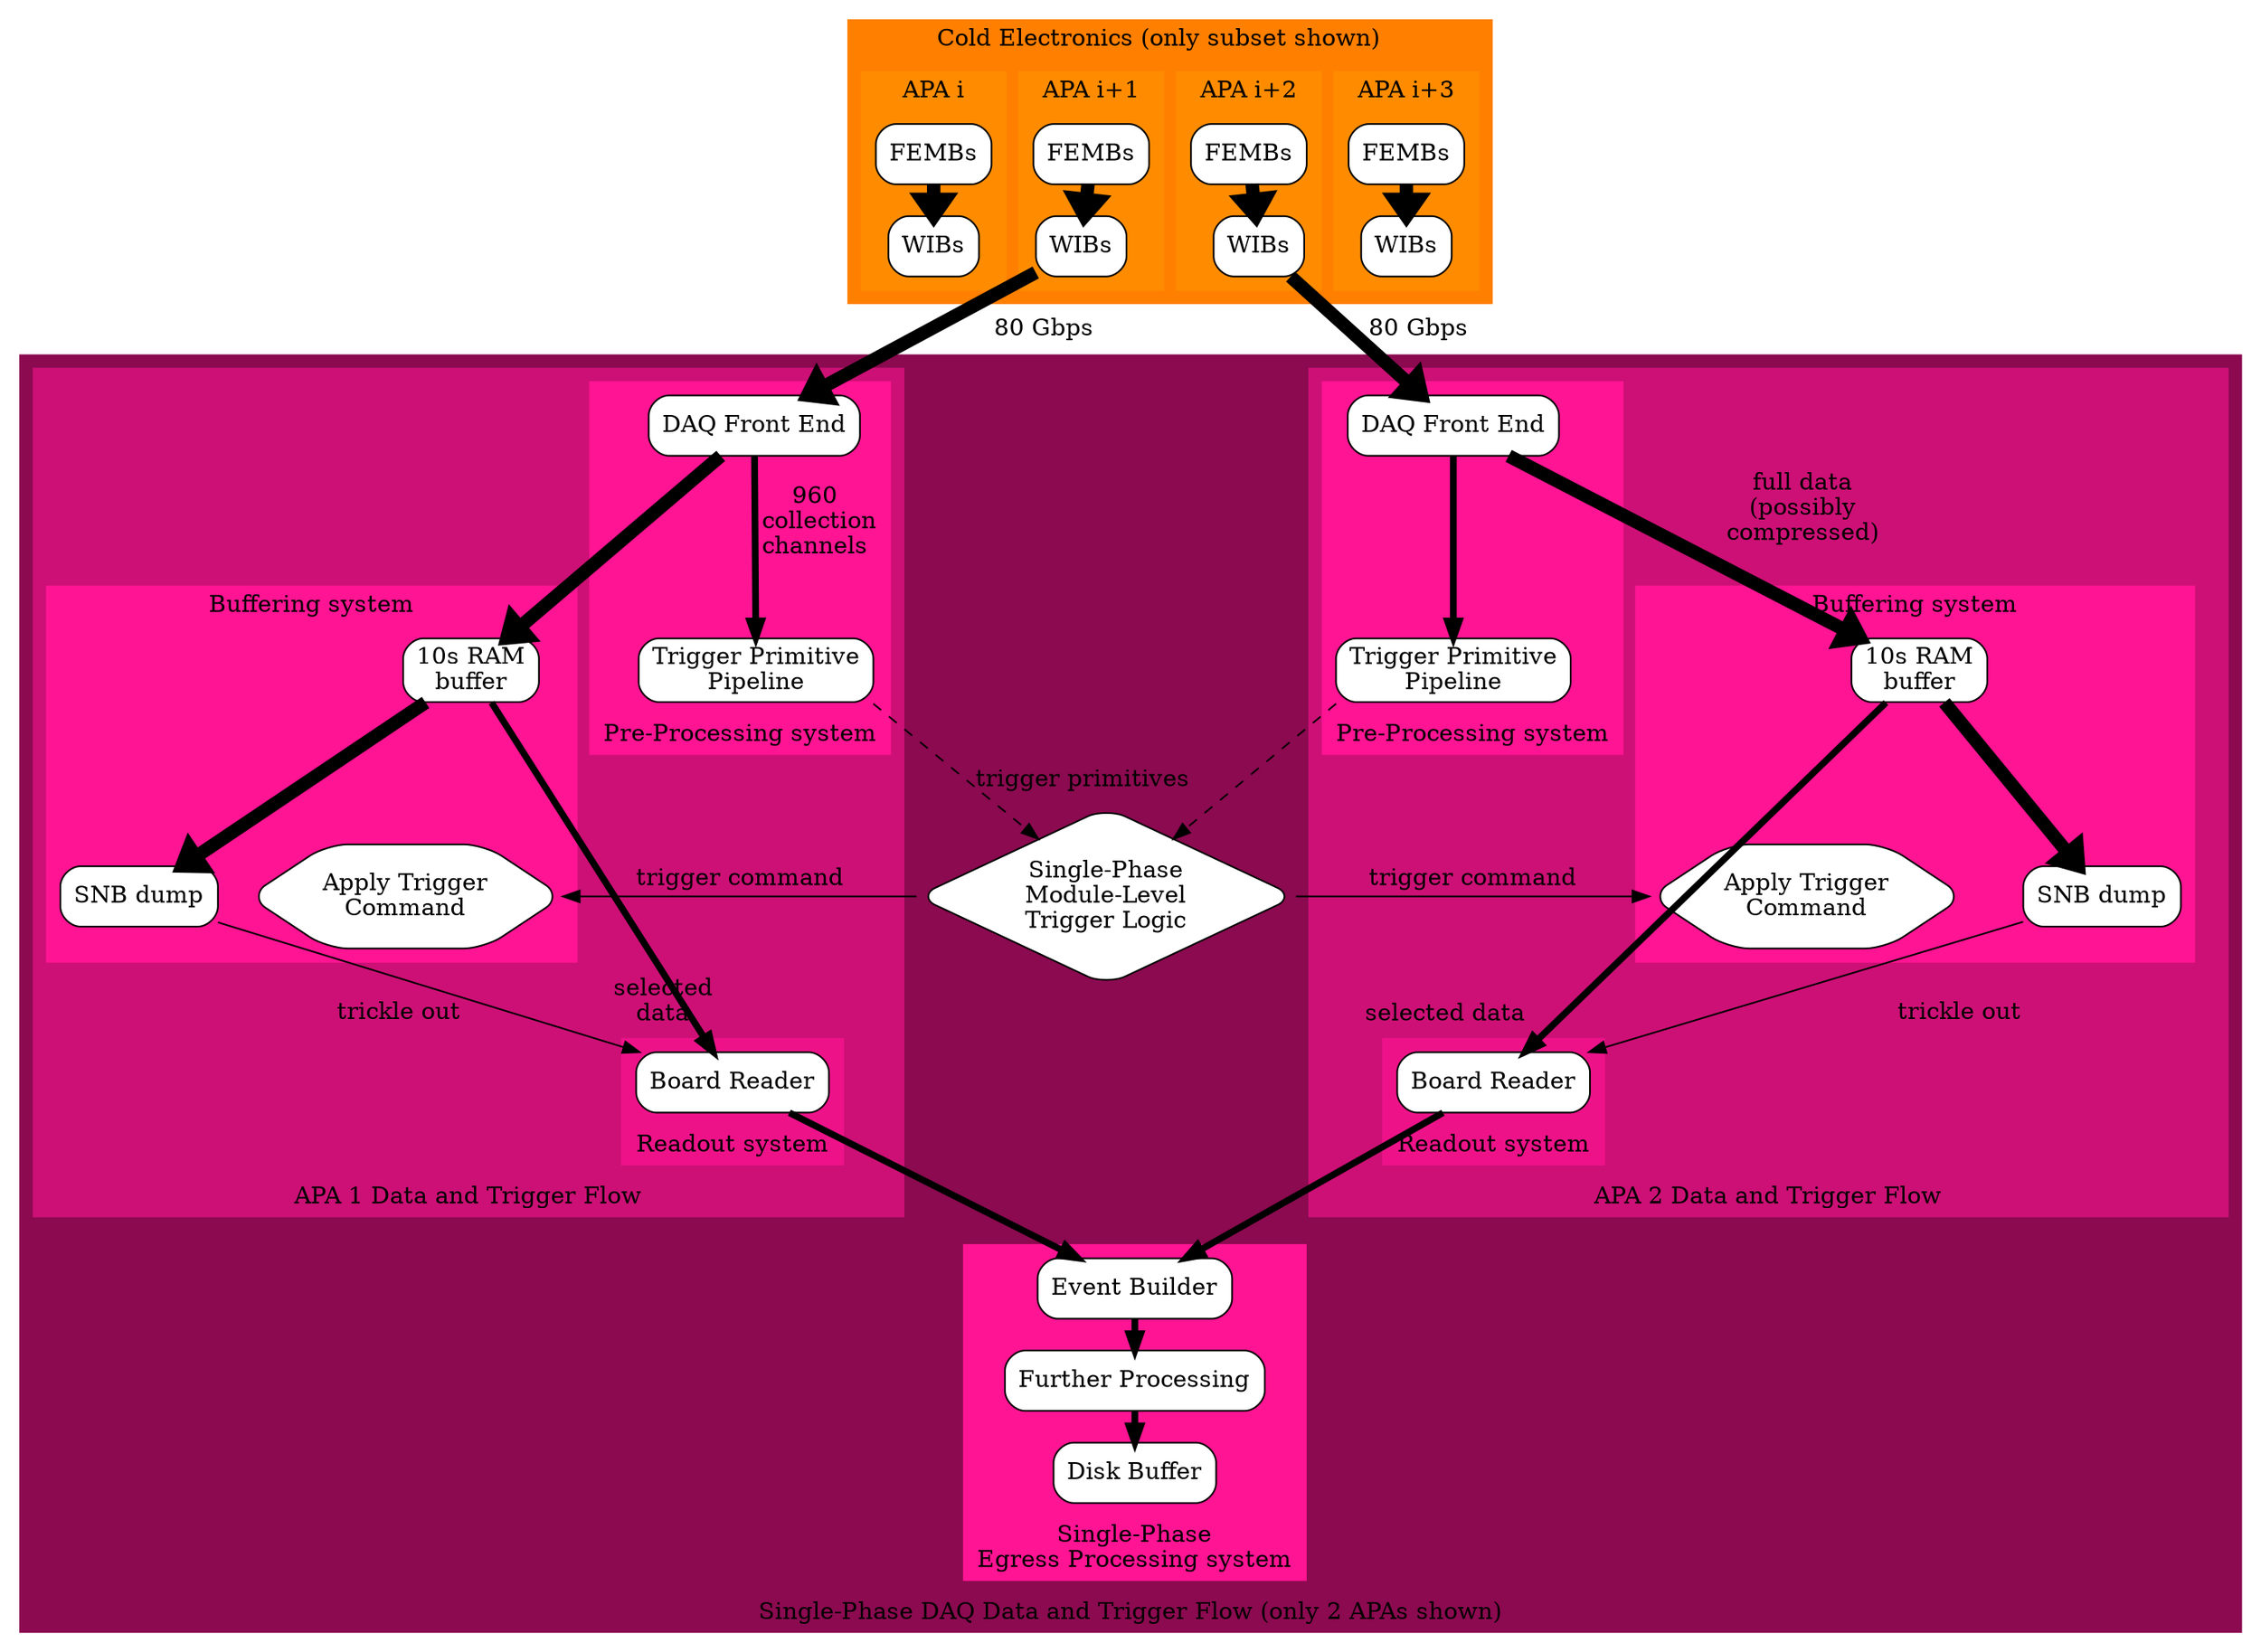 digraph sphil {
        node [style="rounded,filled",color=black,shape=box,fillcolor=white];
        graph [style=filled, splines=line, overlap=false];
        subgraph cluster_ce {
                label="       Cold Electronics (only subset shown)          ";
                graph[color=darkorange1, ranksep=1.8, nodesep=.5];
                subgraph cluster_ceapa2{
                        label="APA i+3";
                        graph[color=darkorange];
                        CEi[label="FEMBs"];
                        WIBi[label="WIBs"];
                }
                subgraph cluster_ceapa4 {
                        label="APA i+1";
                        graph[color=darkorange];
                        CE1[label="FEMBs"];
                        WIB1[label="WIBs"];
                }
                subgraph cluster_ceapa1 {
                        label="APA i+2";
                        graph[color=darkorange];
                        CE2[label="FEMBs"];
                        WIB2[label="WIBs"];
                }
                subgraph cluster_ceapa3 {
                        label="APA i";
                        graph[color=darkorange];
                        CEj[label="FEMBs"];
                        WIBj[label="WIBs"];
                }
        }
        subgraph cluster_daq {
                label="Single-Phase DAQ Data and Trigger Flow (only 2 APAs shown)";
                labelloc=bottom;
                graph[color=deeppink4];                

                trig[shape=diamond,label="Single-Phase\nModule-Level\nTrigger Logic"];

                subgraph cluster_apa {
                        label="APA 1 Data and Trigger Flow";
                        graph[color=deeppink3];
                        subgraph cluster_fe {
                                label="Pre-Processing system";
                                graph[color=deeppink1];
                                fe[label="DAQ Front End"];
                                pipe[label="Trigger Primitive\nPipeline"];
                        }
                        subgraph cluster_buf {
                                label="Buffering system";
                                labelloc=top;
                                graph[color=deeppink1, ranksep=.8, nodesep=.25];
                                buf[label="10s RAM\nbuffer"];
                                snb[label="SNB dump"];
                                ro[shape=hexagon,label="Apply Trigger\nCommand"];
                        }

                        subgraph cluster_ro {
                                label="Readout system";
                                graph[color=deeppink2];
                                br[label="Board Reader"];
                        }
                }

                subgraph cluster_apa2 {
                        label="APA 2 Data and Trigger Flow";
                        graph[color=deeppink3];

                        subgraph cluster_fe2 {
                                label="Pre-Processing system";
                                graph[color=deeppink1];
                                fe2[label="DAQ Front End"];
                                pipe2[label="Trigger Primitive\nPipeline"];
                        }
                        subgraph cluster_buf2 {
                                label="Buffering system";
                                labelloc=top;
                                graph[color=deeppink1, ranksep=.8, nodesep=.25];
                                buf2[label="10s RAM\nbuffer"];
                                snb2[label="SNB dump"];
                                ro2[shape=hexagon,label="Apply Trigger\nCommand"];
                                {rank=same
                                ro2->snb2[style=invis];}
                                
                        }
                        subgraph cluster_ro2 {
                                label="Readout system";
                                graph[color=deeppink2];
                                br2[label="Board Reader"];
                        }
                }
                
                subgraph cluster_eb {
                        label="Single-Phase\nEgress Processing system";
                        graph[color=deeppink1, ranksep=.8, nodesep=.25];

                        eb[label="Event Builder"];
                        fp[label="Further Processing"];
                        dbuf[label="Disk Buffer"];
                }
        }
        // Full data
        edge[penwidth=8];
        CE1->WIB1;
        CE2->WIB2;
        CEi->WIBi
        CEj->WIBj;
        WIB1->fe[label="  80 Gbps"];
        WIB2->fe2[label=" 80 Gbps"];
        fe->buf//[headlabel="full data\n(possibly\ncompressed)\n\n"];
        fe2->buf2[label="full data\n(possibly\ncompressed)\n\n"];
        
        buf->snb;
        buf2->snb2;
        

        // collection plane data
        edge[penwidth=4];
        fe->pipe[label="960\n collection\nchannels"];
        fe2->pipe2// [label="960\n collection\nchannels"];

        // reduced data
        edge[pendwidth=2]
        buf->br[headlabel=" selected\n data\n "];
        buf2->br2[headlabel=" selected data\n "]
        
        br->eb;
        br2->eb;

        eb->fp->dbuf;

        // trickle
        edge[penwidth=1,style=solid];
        snb->br[constraint=false,label="trickle out                "];
        snb2->br2[constraint=false,label="trickle out"];
        

        // trigger primitive
        edge[penwidth=1,style=dashed];
        pipe:se->trig[label="trigger primitives"];
        pipe2:sw->trig;

        // trigger command
        edge[style=solid];
        trig->ro[label="trigger command"];
        trig->ro2[label="trigger command"];

        // influence layout
        edge[style=invis];

        trig->br;
        trig->br2;

        buf->ro;
        buf2->ro2;
        
        ro->br;
        ro2->br2;        
}